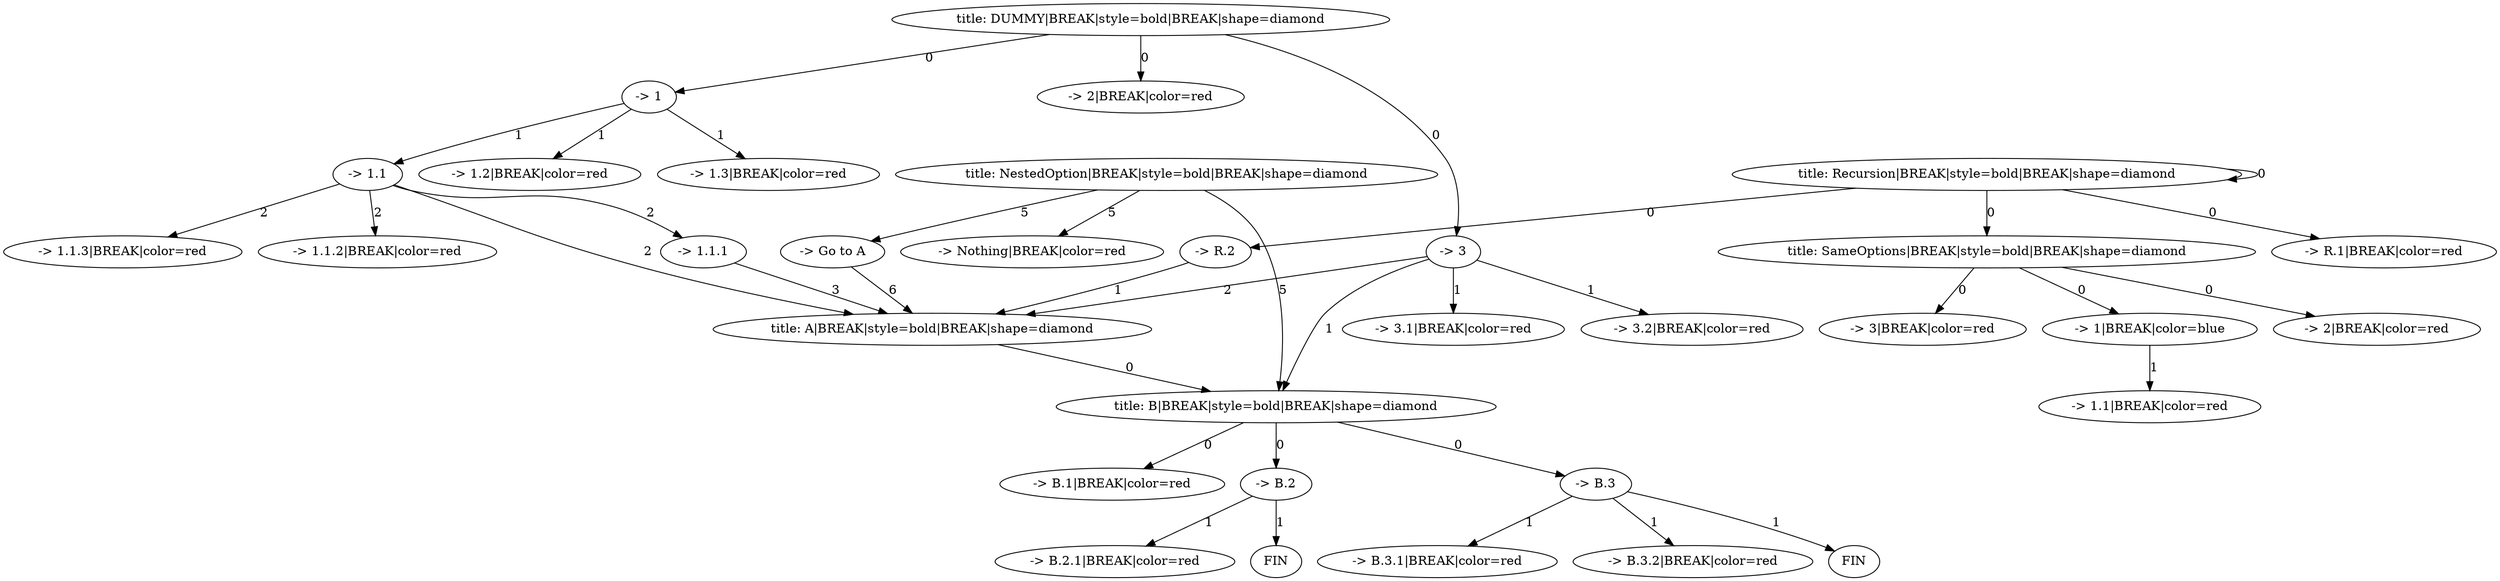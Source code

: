 digraph {
    0 [ label = "title: DUMMY|BREAK|style=bold|BREAK|shape=diamond" ]
    1 [ label = "title: A|BREAK|style=bold|BREAK|shape=diamond" ]
    2 [ label = "title: B|BREAK|style=bold|BREAK|shape=diamond" ]
    3 [ label = "title: Recursion|BREAK|style=bold|BREAK|shape=diamond" ]
    4 [ label = "title: SameOptions|BREAK|style=bold|BREAK|shape=diamond" ]
    5 [ label = "title: NestedOption|BREAK|style=bold|BREAK|shape=diamond" ]
    6 [ label = "-> 1" ]
    7 [ label = "-> 1.1" ]
    8 [ label = "-> 1.1.1" ]
    9 [ label = "-> 1.1.2|BREAK|color=red" ]
    10 [ label = "-> 1.1.3|BREAK|color=red" ]
    11 [ label = "-> 1.2|BREAK|color=red" ]
    12 [ label = "-> 1.3|BREAK|color=red" ]
    13 [ label = "-> 2|BREAK|color=red" ]
    14 [ label = "-> 3" ]
    15 [ label = "-> 3.1|BREAK|color=red" ]
    16 [ label = "-> 3.2|BREAK|color=red" ]
    17 [ label = "-> B.1|BREAK|color=red" ]
    18 [ label = "-> B.2" ]
    19 [ label = "FIN" ]
    20 [ label = "-> B.2.1|BREAK|color=red" ]
    21 [ label = "-> B.3" ]
    22 [ label = "-> B.3.1|BREAK|color=red" ]
    23 [ label = "-> B.3.2|BREAK|color=red" ]
    24 [ label = "FIN" ]
    25 [ label = "-> R.1|BREAK|color=red" ]
    26 [ label = "-> R.2" ]
    27 [ label = "-> 1|BREAK|color=blue" ]
    28 [ label = "-> 1.1|BREAK|color=red" ]
    29 [ label = "-> 2|BREAK|color=red" ]
    30 [ label = "-> 3|BREAK|color=red" ]
    31 [ label = "-> Go to A" ]
    32 [ label = "-> Nothing|BREAK|color=red" ]
    0 -> 6 [ label = "0" ]
    6 -> 7 [ label = "1" ]
    7 -> 8 [ label = "2" ]
    8 -> 1 [ label = "3" ]
    7 -> 1 [ label = "2" ]
    7 -> 9 [ label = "2" ]
    7 -> 10 [ label = "2" ]
    6 -> 11 [ label = "1" ]
    6 -> 12 [ label = "1" ]
    0 -> 13 [ label = "0" ]
    0 -> 14 [ label = "0" ]
    14 -> 15 [ label = "1" ]
    14 -> 16 [ label = "1" ]
    14 -> 1 [ label = "2" ]
    14 -> 2 [ label = "1" ]
    1 -> 2 [ label = "0" ]
    2 -> 17 [ label = "0" ]
    2 -> 18 [ label = "0" ]
    18 -> 19 [ label = "1" ]
    18 -> 20 [ label = "1" ]
    2 -> 21 [ label = "0" ]
    21 -> 22 [ label = "1" ]
    21 -> 23 [ label = "1" ]
    21 -> 24 [ label = "1" ]
    3 -> 25 [ label = "0" ]
    3 -> 4 [ label = "0" ]
    3 -> 26 [ label = "0" ]
    26 -> 1 [ label = "1" ]
    3 -> 3 [ label = "0" ]
    4 -> 27 [ label = "0" ]
    27 -> 28 [ label = "1" ]
    4 -> 29 [ label = "0" ]
    4 -> 30 [ label = "0" ]
    5 -> 31 [ label = "5" ]
    31 -> 1 [ label = "6" ]
    5 -> 32 [ label = "5" ]
    5 -> 2 [ label = "5" ]
}
